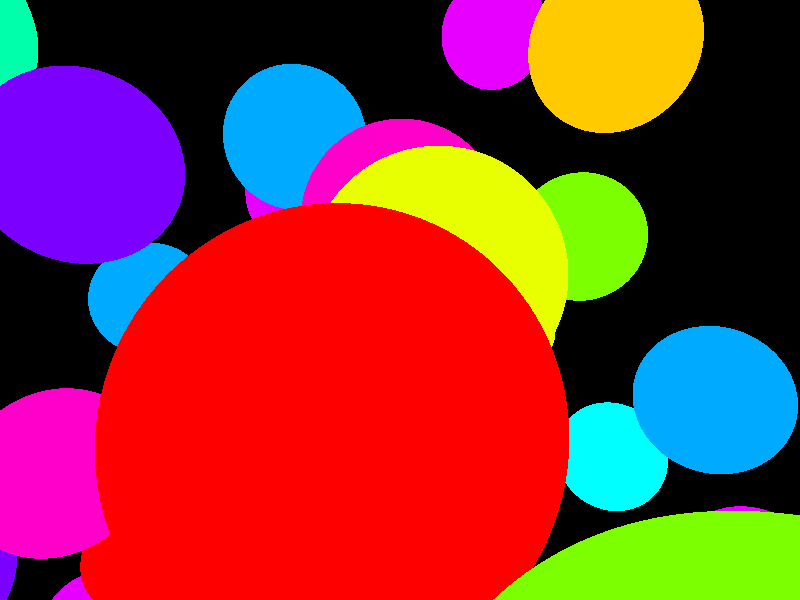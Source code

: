 #version 3.7;
               

global_settings {
 
    photons {
      spacing 0.01   
    }
}
light_source {
  <0,0,0>             // light's position (translated below)
  color rgb 6.0       // light's color
  area_light
  <8, 0, 0> <0, 0, 8> // lights spread out across this distance (x * z)
  1,1
  jitter              // adds random softening of light
  translate <40, 80, -40>   // <x y z> position of light  
    photons {           // photon block for a light source
    refraction on
    reflection on
  }
}



camera {
    location  <0, 1, -1.5>
    look_at   <0, 0, 0>   
}

 
 
#macro HSV2RGBT(H, S, V)
  #local hh = H * 6;
  #local i  = mod(floor(hh), 6);
  #local f  = hh - floor(hh);
  #local p  = V * (1 - S);
  #local q  = V * (1 - S * f);
  #local tt  = V * (1 - S * (1 - f));

  #local R = 0;
  #local G = 0;
  #local B = 0;

  #if (i = 0)
    #local R = V; #local G = tt; #local B = p;
  #elseif (i = 1)
    #local R = q; #local G = V; #local B = p;
  #elseif (i = 2)
    #local R = p; #local G = V; #local B = tt;
  #elseif (i = 3)
    #local R = p; #local G = q; #local B = V;
  #elseif (i = 4)
    #local R = tt; #local G = p; #local B = V;
  #else // i = 5
    #local R = V; #local G = p; #local B = q;
  #end

  color rgbt <R, G, B, 0.6>
#end

#macro HSV2RGB(H, S, V)
  #local hh = H * 6;
  #local i  = mod(floor(hh), 6);
  #local f  = hh - floor(hh);
  #local p  = V * (1 - S);
  #local q  = V * (1 - S * f);
  #local tt  = V * (1 - S * (1 - f));

  #local R = 0;
  #local G = 0;
  #local B = 0;

  #if (i = 0)
    #local R = V; #local G = tt; #local B = p;
  #elseif (i = 1)
    #local R = q; #local G = V; #local B = p;
  #elseif (i = 2)
    #local R = p; #local G = V; #local B = tt;
  #elseif (i = 3)
    #local R = p; #local G = q; #local B = V;
  #elseif (i = 4)
    #local R = tt; #local G = p; #local B = V;
  #else // i = 5
    #local R = V; #local G = p; #local B = q;
  #end

  <R, G, B>
#end
    
#declare Radius     = 0.15;

#declare Random_1 = seed (52053); // Use: "rand(Random_1)" 
#declare Random_2 = seed ( 1953); // Use: "rand(Random_2)"
#declare Random_3 = seed (  153); // Use: "rand(Random_3)"

      #declare counter = 1;
union{
 // outer loop
 #local NrX = -2;    // start x
 #local EndNrX = 2; // end   x
 #while (NrX< EndNrX) 
    // more inner loop
    #local NrY = -2;    // start y 
    #local EndNrY = 2; // end   y
    #while (NrY< EndNrY) 
       // innerst loop
       #local NrZ = -2;    // start z
       #local EndNrZ = 2; // end   z
       #while (NrZ< EndNrZ) 
       #declare counter = counter + 0.1;
            sphere {
                <0, 0, 0>, Radius
        
                 material{ 
                    
                  texture {
                    pigment {HSV2RGBT(17*counter, 1, 1)}
                    finish {
                      ambient 0.0
                      diffuse 0.05
                      specular 0.6
                      roughness 0.005
                      reflection {
                        0.01, 1.0
                        fresnel on
                      }
                      conserve_energy
                    }
                  }
                  interior {
                    ior 1.5
                    fade_power 1001
                    fade_distance 0.9
                    fade_color HSV2RGB(17*counter, 1, 1)
                  }    
                  }
              translate<  NrX*0.5 + 0.35*(-0.5+rand(Random_1)) , 
                          NrY*0.5 + 0.35*(-0.5+rand(Random_2)) , 
                          NrZ*0.5 + 0.35*(-0.5+rand(Random_3))  > 
                          
    rotate<0,360*(clock+0.00),0> 
        
            }                      

       #local NrZ = NrZ + 1;  // next Nr z
       #end // --------------- end of loop z
       // end innerst loop
    #local NrY = NrY + 1;  // next Nr y
    #end // --------------- end of loop y
    // end more inner loop
 #local NrX = NrX + 1;  // next Nr x
 #end // --------------- end of loop x
 // end of outer loop
rotate<0,-30,0> 
translate<0,0.2,-0.5>} // end of union
